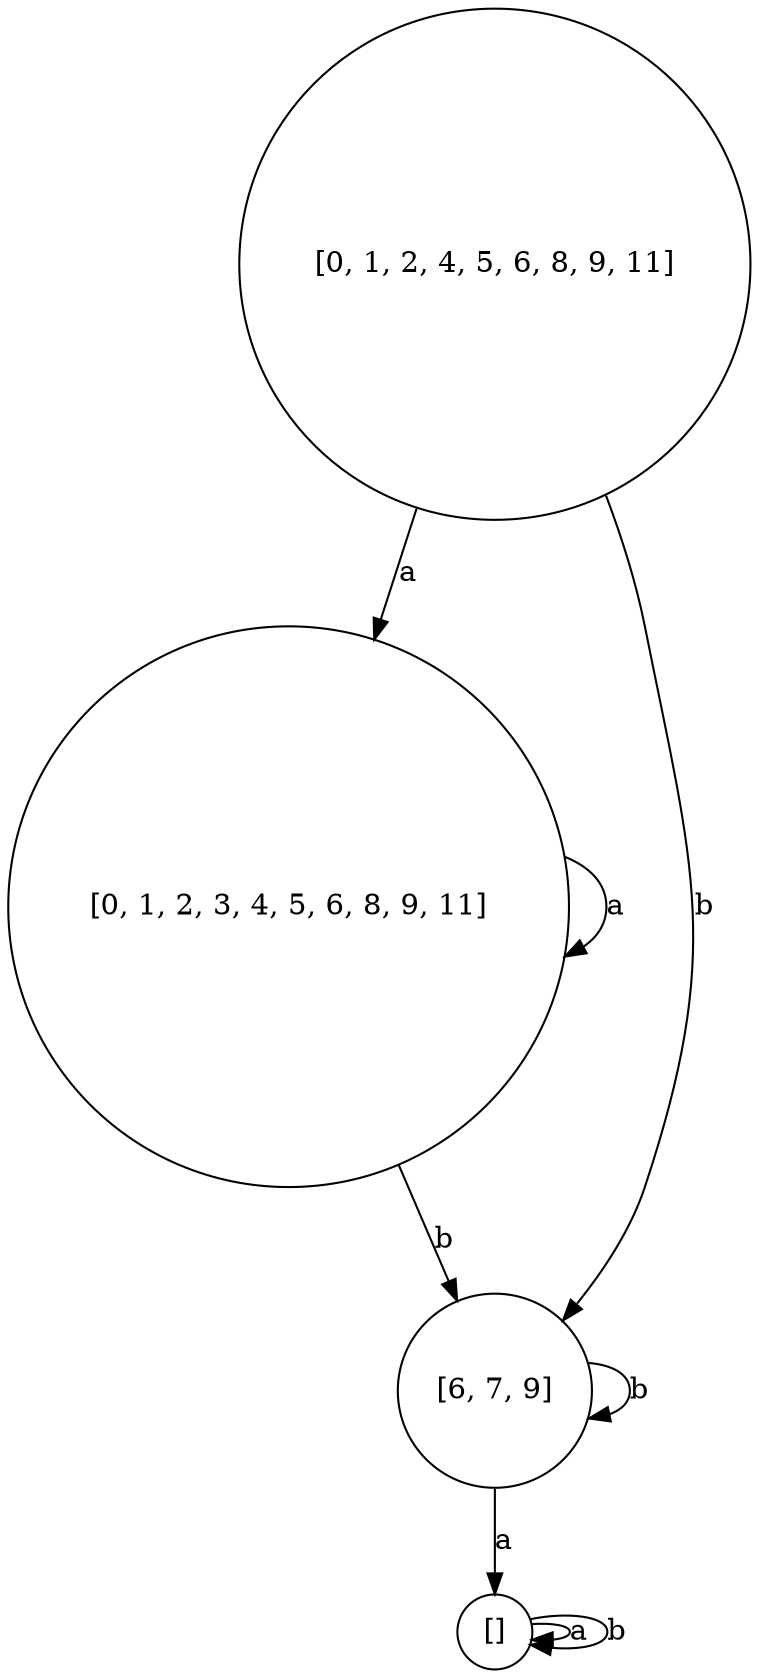 digraph {
  0 [label="[0, 1, 2, 4, 5, 6, 8, 9, 11]",shape=circle]
  1 [label="[0, 1, 2, 3, 4, 5, 6, 8, 9, 11]",shape=circle]
  2 [label="[6, 7, 9]",shape=circle]
  3 [label="[]",shape=circle]
  0 -> 1 [label="a"]
  0 -> 2 [label="b"]
  1 -> 1 [label="a"]
  1 -> 2 [label="b"]
  2 -> 3 [label="a"]
  2 -> 2 [label="b"]
  3 -> 3 [label="a"]
  3 -> 3 [label="b"]
}

